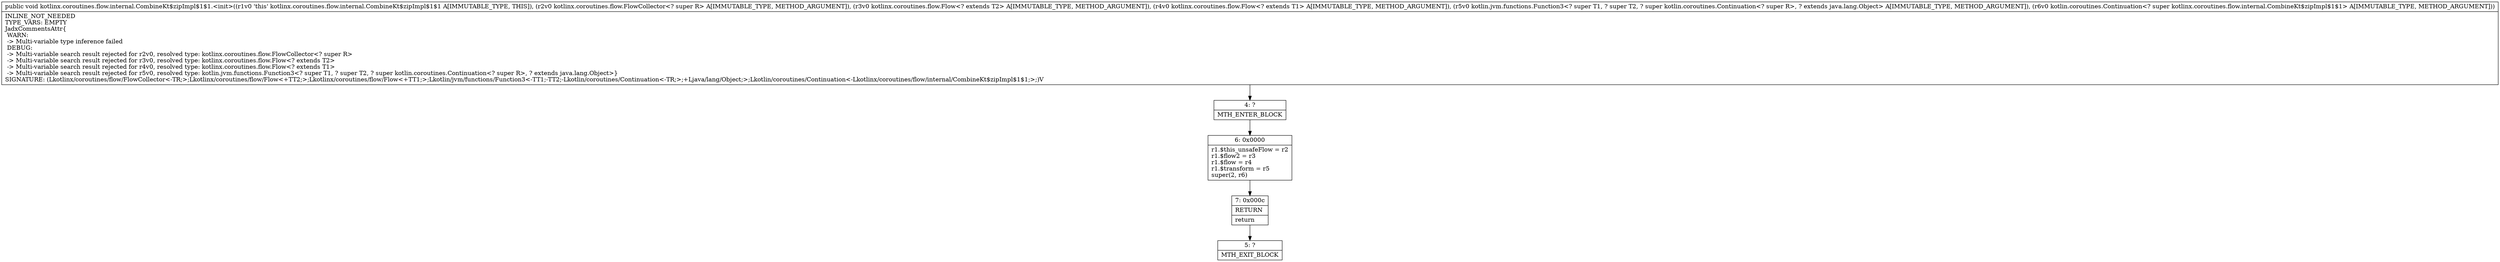 digraph "CFG forkotlinx.coroutines.flow.internal.CombineKt$zipImpl$1$1.\<init\>(Lkotlinx\/coroutines\/flow\/FlowCollector;Lkotlinx\/coroutines\/flow\/Flow;Lkotlinx\/coroutines\/flow\/Flow;Lkotlin\/jvm\/functions\/Function3;Lkotlin\/coroutines\/Continuation;)V" {
Node_4 [shape=record,label="{4\:\ ?|MTH_ENTER_BLOCK\l}"];
Node_6 [shape=record,label="{6\:\ 0x0000|r1.$this_unsafeFlow = r2\lr1.$flow2 = r3\lr1.$flow = r4\lr1.$transform = r5\lsuper(2, r6)\l}"];
Node_7 [shape=record,label="{7\:\ 0x000c|RETURN\l|return\l}"];
Node_5 [shape=record,label="{5\:\ ?|MTH_EXIT_BLOCK\l}"];
MethodNode[shape=record,label="{public void kotlinx.coroutines.flow.internal.CombineKt$zipImpl$1$1.\<init\>((r1v0 'this' kotlinx.coroutines.flow.internal.CombineKt$zipImpl$1$1 A[IMMUTABLE_TYPE, THIS]), (r2v0 kotlinx.coroutines.flow.FlowCollector\<? super R\> A[IMMUTABLE_TYPE, METHOD_ARGUMENT]), (r3v0 kotlinx.coroutines.flow.Flow\<? extends T2\> A[IMMUTABLE_TYPE, METHOD_ARGUMENT]), (r4v0 kotlinx.coroutines.flow.Flow\<? extends T1\> A[IMMUTABLE_TYPE, METHOD_ARGUMENT]), (r5v0 kotlin.jvm.functions.Function3\<? super T1, ? super T2, ? super kotlin.coroutines.Continuation\<? super R\>, ? extends java.lang.Object\> A[IMMUTABLE_TYPE, METHOD_ARGUMENT]), (r6v0 kotlin.coroutines.Continuation\<? super kotlinx.coroutines.flow.internal.CombineKt$zipImpl$1$1\> A[IMMUTABLE_TYPE, METHOD_ARGUMENT]))  | INLINE_NOT_NEEDED\lTYPE_VARS: EMPTY\lJadxCommentsAttr\{\l WARN: \l \-\> Multi\-variable type inference failed\l DEBUG: \l \-\> Multi\-variable search result rejected for r2v0, resolved type: kotlinx.coroutines.flow.FlowCollector\<? super R\>\l \-\> Multi\-variable search result rejected for r3v0, resolved type: kotlinx.coroutines.flow.Flow\<? extends T2\>\l \-\> Multi\-variable search result rejected for r4v0, resolved type: kotlinx.coroutines.flow.Flow\<? extends T1\>\l \-\> Multi\-variable search result rejected for r5v0, resolved type: kotlin.jvm.functions.Function3\<? super T1, ? super T2, ? super kotlin.coroutines.Continuation\<? super R\>, ? extends java.lang.Object\>\}\lSIGNATURE: (Lkotlinx\/coroutines\/flow\/FlowCollector\<\-TR;\>;Lkotlinx\/coroutines\/flow\/Flow\<+TT2;\>;Lkotlinx\/coroutines\/flow\/Flow\<+TT1;\>;Lkotlin\/jvm\/functions\/Function3\<\-TT1;\-TT2;\-Lkotlin\/coroutines\/Continuation\<\-TR;\>;+Ljava\/lang\/Object;\>;Lkotlin\/coroutines\/Continuation\<\-Lkotlinx\/coroutines\/flow\/internal\/CombineKt$zipImpl$1$1;\>;)V\l}"];
MethodNode -> Node_4;Node_4 -> Node_6;
Node_6 -> Node_7;
Node_7 -> Node_5;
}

